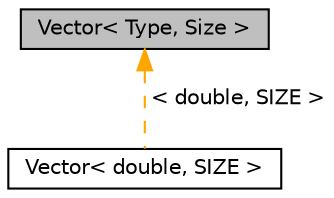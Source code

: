 digraph "Vector&lt; Type, Size &gt;"
{
 // LATEX_PDF_SIZE
  edge [fontname="Helvetica",fontsize="10",labelfontname="Helvetica",labelfontsize="10"];
  node [fontname="Helvetica",fontsize="10",shape=record];
  Node1 [label="Vector\< Type, Size \>",height=0.2,width=0.4,color="black", fillcolor="grey75", style="filled", fontcolor="black",tooltip="Modeluje pojęcie wektora o dowolnym rozmiarze i typie danych, które on zawiera."];
  Node1 -> Node2 [dir="back",color="orange",fontsize="10",style="dashed",label=" \< double, SIZE \>" ,fontname="Helvetica"];
  Node2 [label="Vector\< double, SIZE \>",height=0.2,width=0.4,color="black", fillcolor="white", style="filled",URL="$class_vector.html",tooltip=" "];
}
